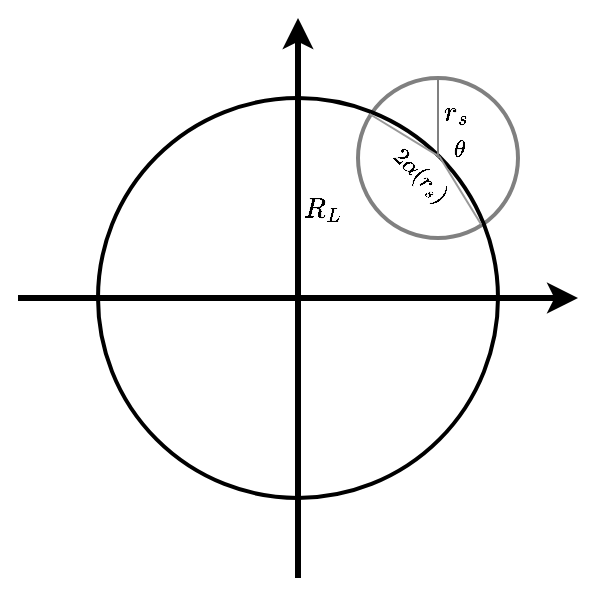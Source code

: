 <mxfile version="18.0.7" type="github">
  <diagram id="0rzKg5z7JBLpK8zDFG1z" name="Page-1">
    <mxGraphModel dx="1426" dy="889" grid="1" gridSize="10" guides="1" tooltips="1" connect="1" arrows="1" fold="1" page="1" pageScale="1" pageWidth="850" pageHeight="1100" math="1" shadow="0">
      <root>
        <mxCell id="0" />
        <mxCell id="1" parent="0" />
        <mxCell id="G-dvyiwLuv9M_4oGZBJV-8" value="" style="ellipse;whiteSpace=wrap;html=1;aspect=fixed;fontFamily=Helvetica;fontSize=12;fontColor=default;strokeColor=#808080;fillColor=none;strokeWidth=2;" parent="1" vertex="1">
          <mxGeometry x="400" y="390" width="80" height="80" as="geometry" />
        </mxCell>
        <mxCell id="G-dvyiwLuv9M_4oGZBJV-6" value="" style="ellipse;whiteSpace=wrap;html=1;aspect=fixed;fontFamily=Helvetica;fontSize=12;fontColor=default;strokeColor=#000000;fillColor=none;strokeWidth=2;" parent="1" vertex="1">
          <mxGeometry x="270" y="400" width="200" height="200" as="geometry" />
        </mxCell>
        <mxCell id="G-dvyiwLuv9M_4oGZBJV-2" value="" style="endArrow=classic;html=1;rounded=0;strokeColor=#000000;strokeWidth=3;" parent="1" edge="1">
          <mxGeometry width="50" height="50" relative="1" as="geometry">
            <mxPoint x="230" y="500" as="sourcePoint" />
            <mxPoint x="510" y="500" as="targetPoint" />
          </mxGeometry>
        </mxCell>
        <mxCell id="G-dvyiwLuv9M_4oGZBJV-3" value="" style="endArrow=classic;html=1;rounded=0;strokeColor=#000000;strokeWidth=3;" parent="1" edge="1">
          <mxGeometry width="50" height="50" relative="1" as="geometry">
            <mxPoint x="370" y="640" as="sourcePoint" />
            <mxPoint x="370" y="360" as="targetPoint" />
          </mxGeometry>
        </mxCell>
        <mxCell id="G-dvyiwLuv9M_4oGZBJV-12" value="" style="endArrow=none;html=1;rounded=0;fontFamily=Helvetica;fontSize=12;fontColor=default;exitX=1;exitY=0;exitDx=0;exitDy=0;fillColor=#647687;strokeColor=#999999;strokeWidth=1;entryX=0.679;entryY=0.04;entryDx=0;entryDy=0;entryPerimeter=0;" parent="1" source="G-dvyiwLuv9M_4oGZBJV-6" target="G-dvyiwLuv9M_4oGZBJV-6" edge="1">
          <mxGeometry width="50" height="50" relative="1" as="geometry">
            <mxPoint x="380" y="310" as="sourcePoint" />
            <mxPoint x="410" y="410" as="targetPoint" />
          </mxGeometry>
        </mxCell>
        <mxCell id="G-dvyiwLuv9M_4oGZBJV-13" value="" style="endArrow=none;html=1;rounded=0;fontFamily=Helvetica;fontSize=12;fontColor=default;exitX=1;exitY=0;exitDx=0;exitDy=0;fillColor=#647687;strokeColor=#999999;strokeWidth=1;entryX=0.958;entryY=0.316;entryDx=0;entryDy=0;entryPerimeter=0;" parent="1" source="G-dvyiwLuv9M_4oGZBJV-6" target="G-dvyiwLuv9M_4oGZBJV-6" edge="1">
          <mxGeometry width="50" height="50" relative="1" as="geometry">
            <mxPoint x="80" y="600" as="sourcePoint" />
            <mxPoint x="460" y="460" as="targetPoint" />
          </mxGeometry>
        </mxCell>
        <mxCell id="G-dvyiwLuv9M_4oGZBJV-15" value="" style="endArrow=none;html=1;rounded=0;fontFamily=Helvetica;fontSize=12;fontColor=default;entryX=0.5;entryY=0;entryDx=0;entryDy=0;fillColor=#d5e8d4;strokeColor=#808080;strokeWidth=1;" parent="1" target="G-dvyiwLuv9M_4oGZBJV-8" edge="1">
          <mxGeometry width="50" height="50" relative="1" as="geometry">
            <mxPoint x="440" y="430" as="sourcePoint" />
            <mxPoint x="200" y="410" as="targetPoint" />
          </mxGeometry>
        </mxCell>
        <mxCell id="G-dvyiwLuv9M_4oGZBJV-17" value="$$r_s$$" style="edgeLabel;html=1;align=center;verticalAlign=middle;resizable=0;points=[];fontSize=12;fontFamily=Helvetica;fontColor=#000000;labelBackgroundColor=none;" parent="G-dvyiwLuv9M_4oGZBJV-15" vertex="1" connectable="0">
          <mxGeometry x="0.179" y="-1" relative="1" as="geometry">
            <mxPoint x="8" as="offset" />
          </mxGeometry>
        </mxCell>
        <mxCell id="G-dvyiwLuv9M_4oGZBJV-18" value="&lt;font style=&quot;font-size: 10px;&quot;&gt;$$\theta$$&lt;/font&gt;" style="text;html=1;strokeColor=none;fillColor=none;align=center;verticalAlign=middle;whiteSpace=wrap;rounded=0;labelBackgroundColor=none;fontFamily=Helvetica;fontSize=12;fontColor=none;" parent="1" vertex="1">
          <mxGeometry x="441" y="411" width="20" height="30" as="geometry" />
        </mxCell>
        <mxCell id="G-dvyiwLuv9M_4oGZBJV-21" value="&lt;font style=&quot;font-size: 10px;&quot;&gt;$$2\alpha(r_s)$$&lt;/font&gt;" style="text;html=1;strokeColor=none;fillColor=none;align=center;verticalAlign=middle;whiteSpace=wrap;rounded=0;labelBackgroundColor=none;fontFamily=Helvetica;fontSize=12;fontColor=none;rotation=45;" parent="1" vertex="1">
          <mxGeometry x="402" y="424" width="60" height="30" as="geometry" />
        </mxCell>
        <mxCell id="EGXc6GYEodlwsct1qOdK-1" value="&lt;span style=&quot;&quot;&gt;$$R_L$$&lt;/span&gt;" style="text;html=1;strokeColor=none;fillColor=none;align=center;verticalAlign=middle;whiteSpace=wrap;rounded=0;fontColor=#000000;" vertex="1" parent="1">
          <mxGeometry x="352" y="440" width="60" height="30" as="geometry" />
        </mxCell>
      </root>
    </mxGraphModel>
  </diagram>
</mxfile>
